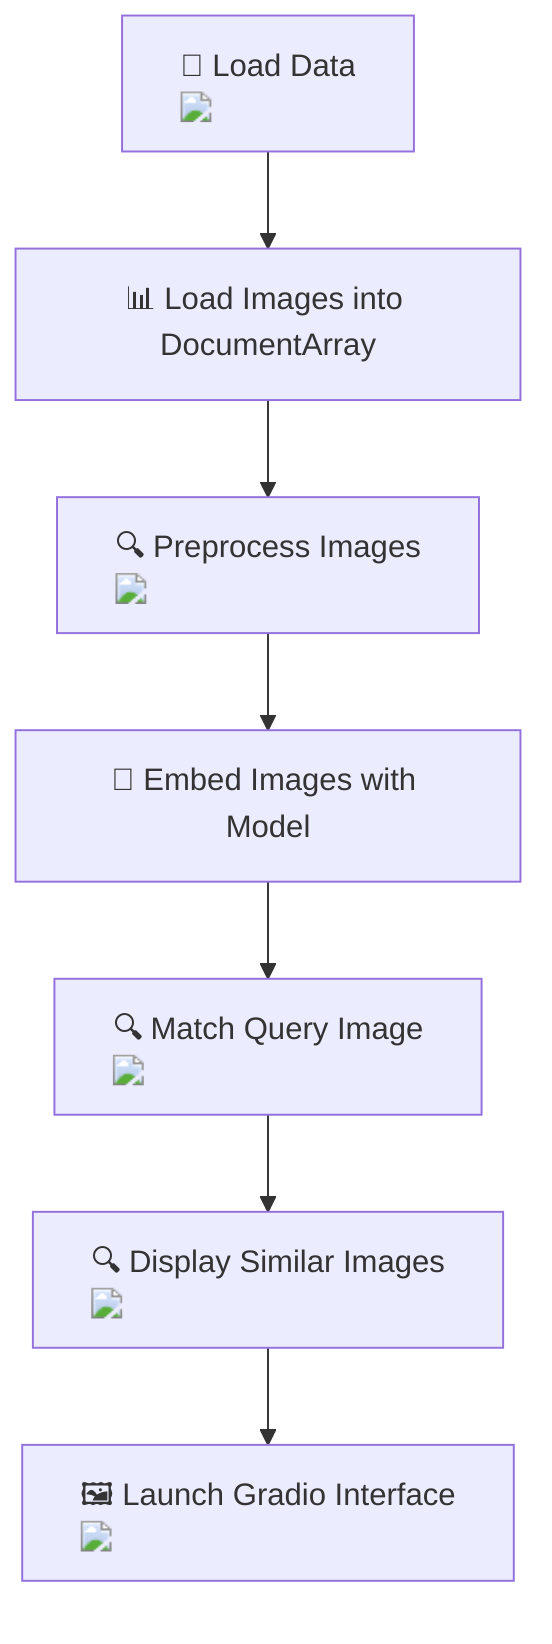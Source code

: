 flowchart TD
    A["📁 Load Data <img src='icons/file.svg' />"] --> B["📊 Load Images into DocumentArray"]
    B --> C["🔍 Preprocess Images <img src='icons/brain.svg' />"]
    C --> D["📸 Embed Images with Model"]
    D --> E["🔍 Match Query Image <img src='icons/column_split.svg' />"]
    E --> F["🔍 Display Similar Images <img src='icons/image.svg' />"]
    
    F --> G["🖼️ Launch Gradio Interface <img src='icons/brain.svg' />"]